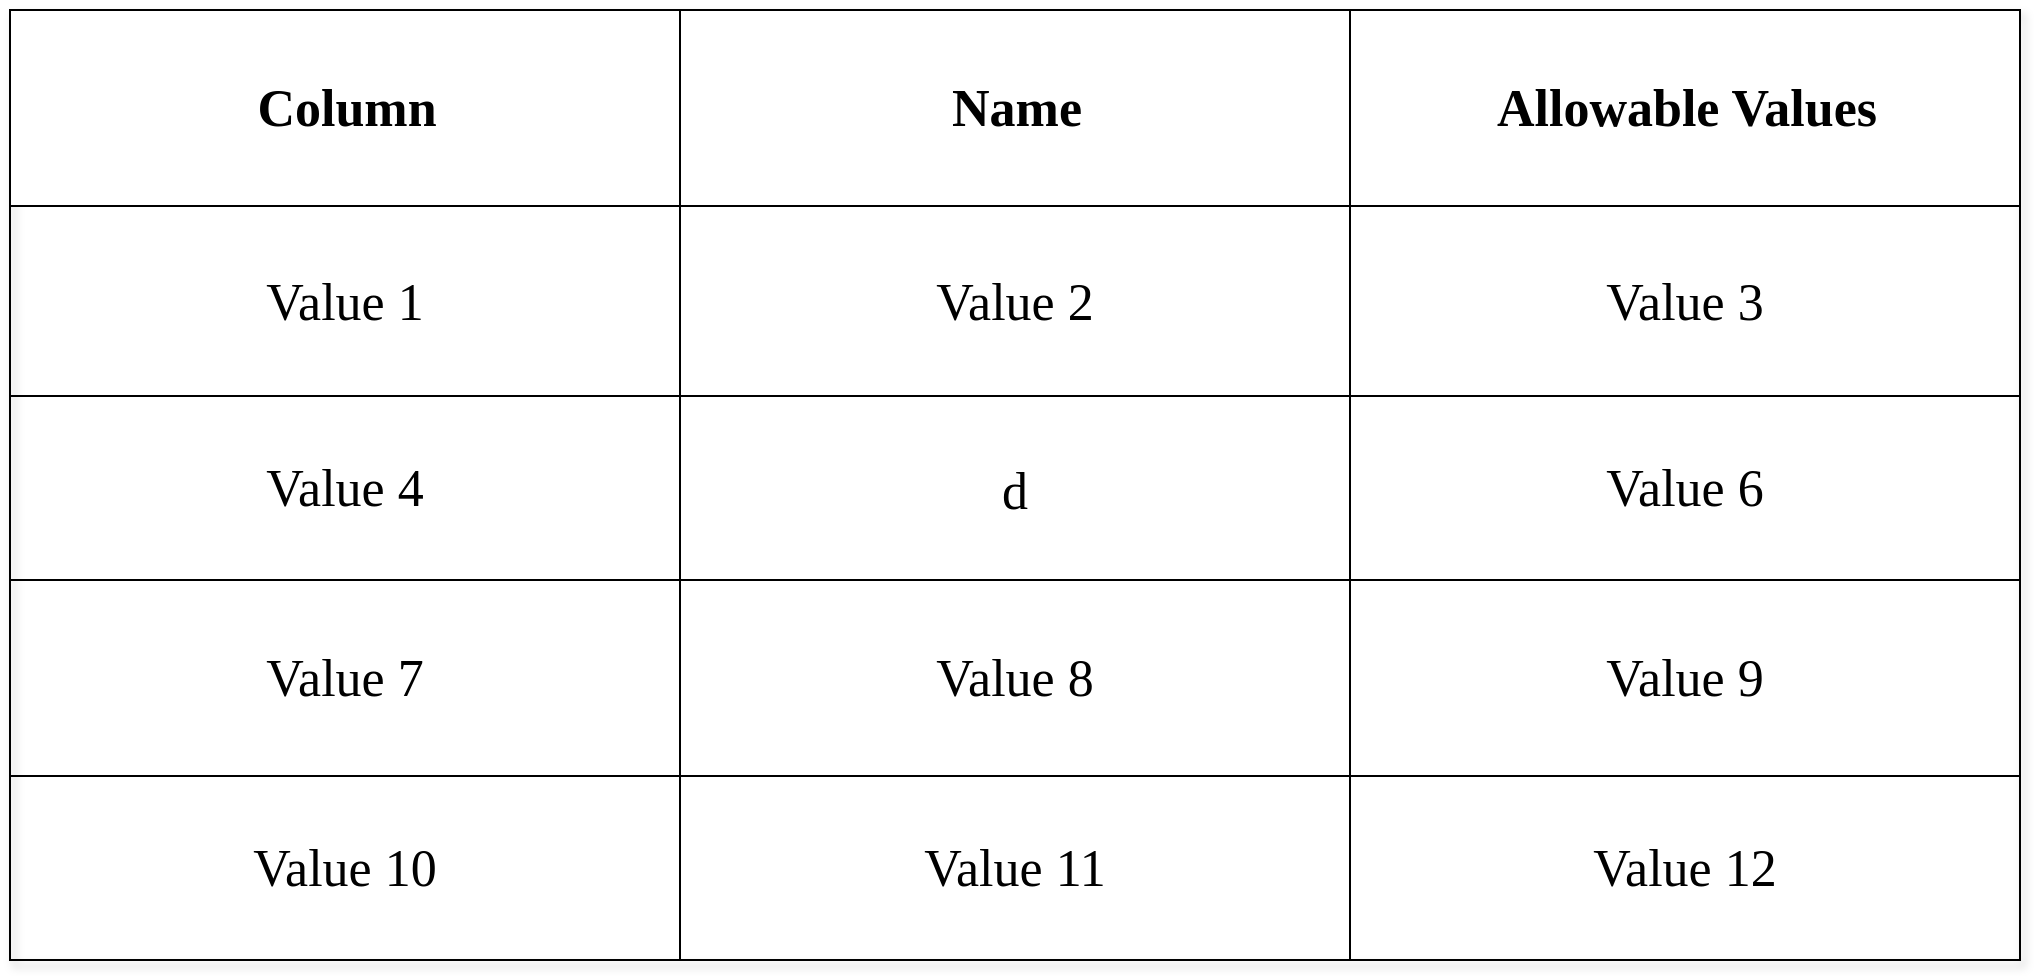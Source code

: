 <mxfile version="26.2.13">
  <diagram name="Page-1" id="bd83a815-5ea8-2e97-e5ec-87c9f400f2fa">
    <mxGraphModel dx="1382" dy="775" grid="0" gridSize="10" guides="1" tooltips="1" connect="1" arrows="1" fold="1" page="1" pageScale="1.5" pageWidth="1169" pageHeight="826" background="none" math="0" shadow="0">
      <root>
        <mxCell id="0" style=";html=1;" />
        <mxCell id="1" style=";html=1;" parent="0" />
        <mxCell id="NC4P1antBF3fwvZOf2-F-3" value="d" style="childLayout=tableLayout;recursiveResize=0;shadow=1;fillColor=none;fontSize=26;fontFamily=Shantell Sans;fontSource=https%3A%2F%2Ffonts.googleapis.com%2Fcss%3Ffamily%3DShantell%2BSans;" vertex="1" parent="1">
          <mxGeometry x="396" y="309" width="1005" height="475" as="geometry" />
        </mxCell>
        <mxCell id="NC4P1antBF3fwvZOf2-F-4" style="shape=tableRow;horizontal=0;startSize=0;swimlaneHead=0;swimlaneBody=0;top=0;left=0;bottom=0;right=0;dropTarget=0;collapsible=0;recursiveResize=0;expand=0;fontStyle=0;fillColor=light-dark(#FFFFFF,#66B2FF);fontSize=26;fontFamily=Shantell Sans;fontSource=https%3A%2F%2Ffonts.googleapis.com%2Fcss%3Ffamily%3DShantell%2BSans;labelBackgroundColor=light-dark(default, #af4b4b);gradientColor=none;" vertex="1" parent="NC4P1antBF3fwvZOf2-F-3">
          <mxGeometry width="1005" height="98" as="geometry" />
        </mxCell>
        <mxCell id="NC4P1antBF3fwvZOf2-F-5" value="Column" style="connectable=0;recursiveResize=0;fillColor=light-dark(#FFFFFF,#66B2FF);align=center;fontStyle=1;html=1;fontSize=26;fontFamily=Shantell Sans;fontSource=https%3A%2F%2Ffonts.googleapis.com%2Fcss%3Ffamily%3DShantell%2BSans;labelBackgroundColor=light-dark(default, #ae5656);gradientColor=none;" vertex="1" parent="NC4P1antBF3fwvZOf2-F-4">
          <mxGeometry width="335" height="98" as="geometry">
            <mxRectangle width="335" height="98" as="alternateBounds" />
          </mxGeometry>
        </mxCell>
        <mxCell id="NC4P1antBF3fwvZOf2-F-6" value="Name" style="connectable=0;recursiveResize=0;fillColor=light-dark(#FFFFFF,#66B2FF);align=center;fontStyle=1;html=1;fontSize=26;fontFamily=Shantell Sans;fontSource=https%3A%2F%2Ffonts.googleapis.com%2Fcss%3Ffamily%3DShantell%2BSans;labelBackgroundColor=light-dark(default, #ae5656);gradientColor=none;" vertex="1" parent="NC4P1antBF3fwvZOf2-F-4">
          <mxGeometry x="335" width="335" height="98" as="geometry">
            <mxRectangle width="335" height="98" as="alternateBounds" />
          </mxGeometry>
        </mxCell>
        <mxCell id="NC4P1antBF3fwvZOf2-F-7" value="Allowable Values" style="connectable=0;recursiveResize=0;fillColor=light-dark(#FFFFFF,#66B2FF);align=center;fontStyle=1;html=1;fontSize=26;fontFamily=Shantell Sans;fontSource=https%3A%2F%2Ffonts.googleapis.com%2Fcss%3Ffamily%3DShantell%2BSans;labelBackgroundColor=light-dark(default, #ae5656);gradientColor=none;" vertex="1" parent="NC4P1antBF3fwvZOf2-F-4">
          <mxGeometry x="670" width="335" height="98" as="geometry">
            <mxRectangle width="335" height="98" as="alternateBounds" />
          </mxGeometry>
        </mxCell>
        <mxCell id="NC4P1antBF3fwvZOf2-F-8" value="" style="shape=tableRow;horizontal=0;startSize=0;swimlaneHead=0;swimlaneBody=0;top=0;left=0;bottom=0;right=0;dropTarget=0;collapsible=0;recursiveResize=0;expand=0;fontStyle=0;fillColor=none;fontSize=26;fontFamily=Shantell Sans;fontSource=https%3A%2F%2Ffonts.googleapis.com%2Fcss%3Ffamily%3DShantell%2BSans;" vertex="1" parent="NC4P1antBF3fwvZOf2-F-3">
          <mxGeometry y="98" width="1005" height="95" as="geometry" />
        </mxCell>
        <mxCell id="NC4P1antBF3fwvZOf2-F-9" value="Value 1" style="connectable=0;recursiveResize=0;fillColor=none;align=center;whiteSpace=wrap;html=1;fontSize=26;fontFamily=Shantell Sans;fontSource=https%3A%2F%2Ffonts.googleapis.com%2Fcss%3Ffamily%3DShantell%2BSans;" vertex="1" parent="NC4P1antBF3fwvZOf2-F-8">
          <mxGeometry width="335" height="95" as="geometry">
            <mxRectangle width="335" height="95" as="alternateBounds" />
          </mxGeometry>
        </mxCell>
        <mxCell id="NC4P1antBF3fwvZOf2-F-10" value="Value 2" style="connectable=0;recursiveResize=0;fillColor=none;align=center;whiteSpace=wrap;html=1;fontSize=26;fontFamily=Shantell Sans;fontSource=https%3A%2F%2Ffonts.googleapis.com%2Fcss%3Ffamily%3DShantell%2BSans;" vertex="1" parent="NC4P1antBF3fwvZOf2-F-8">
          <mxGeometry x="335" width="335" height="95" as="geometry">
            <mxRectangle width="335" height="95" as="alternateBounds" />
          </mxGeometry>
        </mxCell>
        <mxCell id="NC4P1antBF3fwvZOf2-F-11" value="Value 3" style="connectable=0;recursiveResize=0;fillColor=none;align=center;whiteSpace=wrap;html=1;fontSize=26;fontFamily=Shantell Sans;fontSource=https%3A%2F%2Ffonts.googleapis.com%2Fcss%3Ffamily%3DShantell%2BSans;" vertex="1" parent="NC4P1antBF3fwvZOf2-F-8">
          <mxGeometry x="670" width="335" height="95" as="geometry">
            <mxRectangle width="335" height="95" as="alternateBounds" />
          </mxGeometry>
        </mxCell>
        <mxCell id="NC4P1antBF3fwvZOf2-F-12" value="" style="shape=tableRow;horizontal=0;startSize=0;swimlaneHead=0;swimlaneBody=0;top=0;left=0;bottom=0;right=0;dropTarget=0;collapsible=0;recursiveResize=0;expand=0;fontStyle=1;fillColor=none;fontSize=26;fontFamily=Shantell Sans;fontSource=https%3A%2F%2Ffonts.googleapis.com%2Fcss%3Ffamily%3DShantell%2BSans;" vertex="1" parent="NC4P1antBF3fwvZOf2-F-3">
          <mxGeometry y="193" width="1005" height="92" as="geometry" />
        </mxCell>
        <mxCell id="NC4P1antBF3fwvZOf2-F-13" value="Value 4" style="connectable=0;recursiveResize=0;fillColor=none;whiteSpace=wrap;html=1;fontSize=26;fontFamily=Shantell Sans;fontSource=https%3A%2F%2Ffonts.googleapis.com%2Fcss%3Ffamily%3DShantell%2BSans;" vertex="1" parent="NC4P1antBF3fwvZOf2-F-12">
          <mxGeometry width="335" height="92" as="geometry">
            <mxRectangle width="335" height="92" as="alternateBounds" />
          </mxGeometry>
        </mxCell>
        <mxCell id="NC4P1antBF3fwvZOf2-F-14" value="" style="connectable=0;recursiveResize=0;fillColor=none;whiteSpace=wrap;html=1;fontSize=26;fontFamily=Shantell Sans;fontSource=https%3A%2F%2Ffonts.googleapis.com%2Fcss%3Ffamily%3DShantell%2BSans;" vertex="1" parent="NC4P1antBF3fwvZOf2-F-12">
          <mxGeometry x="335" width="335" height="92" as="geometry">
            <mxRectangle width="335" height="92" as="alternateBounds" />
          </mxGeometry>
        </mxCell>
        <mxCell id="NC4P1antBF3fwvZOf2-F-15" value="Value 6" style="connectable=0;recursiveResize=0;fillColor=none;whiteSpace=wrap;html=1;fontSize=26;fontFamily=Shantell Sans;fontSource=https%3A%2F%2Ffonts.googleapis.com%2Fcss%3Ffamily%3DShantell%2BSans;" vertex="1" parent="NC4P1antBF3fwvZOf2-F-12">
          <mxGeometry x="670" width="335" height="92" as="geometry">
            <mxRectangle width="335" height="92" as="alternateBounds" />
          </mxGeometry>
        </mxCell>
        <mxCell id="NC4P1antBF3fwvZOf2-F-16" value="" style="shape=tableRow;horizontal=0;startSize=0;swimlaneHead=0;swimlaneBody=0;top=0;left=0;bottom=0;right=0;dropTarget=0;collapsible=0;recursiveResize=0;expand=0;fontStyle=0;fillColor=none;fontSize=26;fontFamily=Shantell Sans;fontSource=https%3A%2F%2Ffonts.googleapis.com%2Fcss%3Ffamily%3DShantell%2BSans;" vertex="1" parent="NC4P1antBF3fwvZOf2-F-3">
          <mxGeometry y="285" width="1005" height="98" as="geometry" />
        </mxCell>
        <mxCell id="NC4P1antBF3fwvZOf2-F-17" value="Value 7" style="connectable=0;recursiveResize=0;fillColor=none;fontStyle=0;align=center;whiteSpace=wrap;html=1;fontSize=26;fontFamily=Shantell Sans;fontSource=https%3A%2F%2Ffonts.googleapis.com%2Fcss%3Ffamily%3DShantell%2BSans;" vertex="1" parent="NC4P1antBF3fwvZOf2-F-16">
          <mxGeometry width="335" height="98" as="geometry">
            <mxRectangle width="335" height="98" as="alternateBounds" />
          </mxGeometry>
        </mxCell>
        <mxCell id="NC4P1antBF3fwvZOf2-F-18" value="Value 8" style="connectable=0;recursiveResize=0;fillColor=none;fontStyle=0;align=center;whiteSpace=wrap;html=1;fontSize=26;fontFamily=Shantell Sans;fontSource=https%3A%2F%2Ffonts.googleapis.com%2Fcss%3Ffamily%3DShantell%2BSans;" vertex="1" parent="NC4P1antBF3fwvZOf2-F-16">
          <mxGeometry x="335" width="335" height="98" as="geometry">
            <mxRectangle width="335" height="98" as="alternateBounds" />
          </mxGeometry>
        </mxCell>
        <mxCell id="NC4P1antBF3fwvZOf2-F-19" value="Value 9" style="connectable=0;recursiveResize=0;fillColor=none;fontStyle=0;align=center;whiteSpace=wrap;html=1;fontSize=26;fontFamily=Shantell Sans;fontSource=https%3A%2F%2Ffonts.googleapis.com%2Fcss%3Ffamily%3DShantell%2BSans;" vertex="1" parent="NC4P1antBF3fwvZOf2-F-16">
          <mxGeometry x="670" width="335" height="98" as="geometry">
            <mxRectangle width="335" height="98" as="alternateBounds" />
          </mxGeometry>
        </mxCell>
        <mxCell id="NC4P1antBF3fwvZOf2-F-20" value="" style="shape=tableRow;horizontal=0;startSize=0;swimlaneHead=0;swimlaneBody=0;top=0;left=0;bottom=0;right=0;dropTarget=0;collapsible=0;recursiveResize=0;expand=0;fontStyle=1;fillColor=none;fontSize=26;fontFamily=Shantell Sans;fontSource=https%3A%2F%2Ffonts.googleapis.com%2Fcss%3Ffamily%3DShantell%2BSans;" vertex="1" parent="NC4P1antBF3fwvZOf2-F-3">
          <mxGeometry y="383" width="1005" height="92" as="geometry" />
        </mxCell>
        <mxCell id="NC4P1antBF3fwvZOf2-F-21" value="Value 10" style="connectable=0;recursiveResize=0;fillColor=none;whiteSpace=wrap;html=1;fontSize=26;fontFamily=Shantell Sans;fontSource=https%3A%2F%2Ffonts.googleapis.com%2Fcss%3Ffamily%3DShantell%2BSans;" vertex="1" parent="NC4P1antBF3fwvZOf2-F-20">
          <mxGeometry width="335" height="92" as="geometry">
            <mxRectangle width="335" height="92" as="alternateBounds" />
          </mxGeometry>
        </mxCell>
        <mxCell id="NC4P1antBF3fwvZOf2-F-22" value="Value 11" style="connectable=0;recursiveResize=0;fillColor=none;whiteSpace=wrap;html=1;fontSize=26;fontFamily=Shantell Sans;fontSource=https%3A%2F%2Ffonts.googleapis.com%2Fcss%3Ffamily%3DShantell%2BSans;" vertex="1" parent="NC4P1antBF3fwvZOf2-F-20">
          <mxGeometry x="335" width="335" height="92" as="geometry">
            <mxRectangle width="335" height="92" as="alternateBounds" />
          </mxGeometry>
        </mxCell>
        <mxCell id="NC4P1antBF3fwvZOf2-F-23" value="Value 12" style="connectable=0;recursiveResize=0;fillColor=none;whiteSpace=wrap;html=1;fontSize=26;fontFamily=Shantell Sans;fontSource=https%3A%2F%2Ffonts.googleapis.com%2Fcss%3Ffamily%3DShantell%2BSans;" vertex="1" parent="NC4P1antBF3fwvZOf2-F-20">
          <mxGeometry x="670" width="335" height="92" as="geometry">
            <mxRectangle width="335" height="92" as="alternateBounds" />
          </mxGeometry>
        </mxCell>
      </root>
    </mxGraphModel>
  </diagram>
</mxfile>
